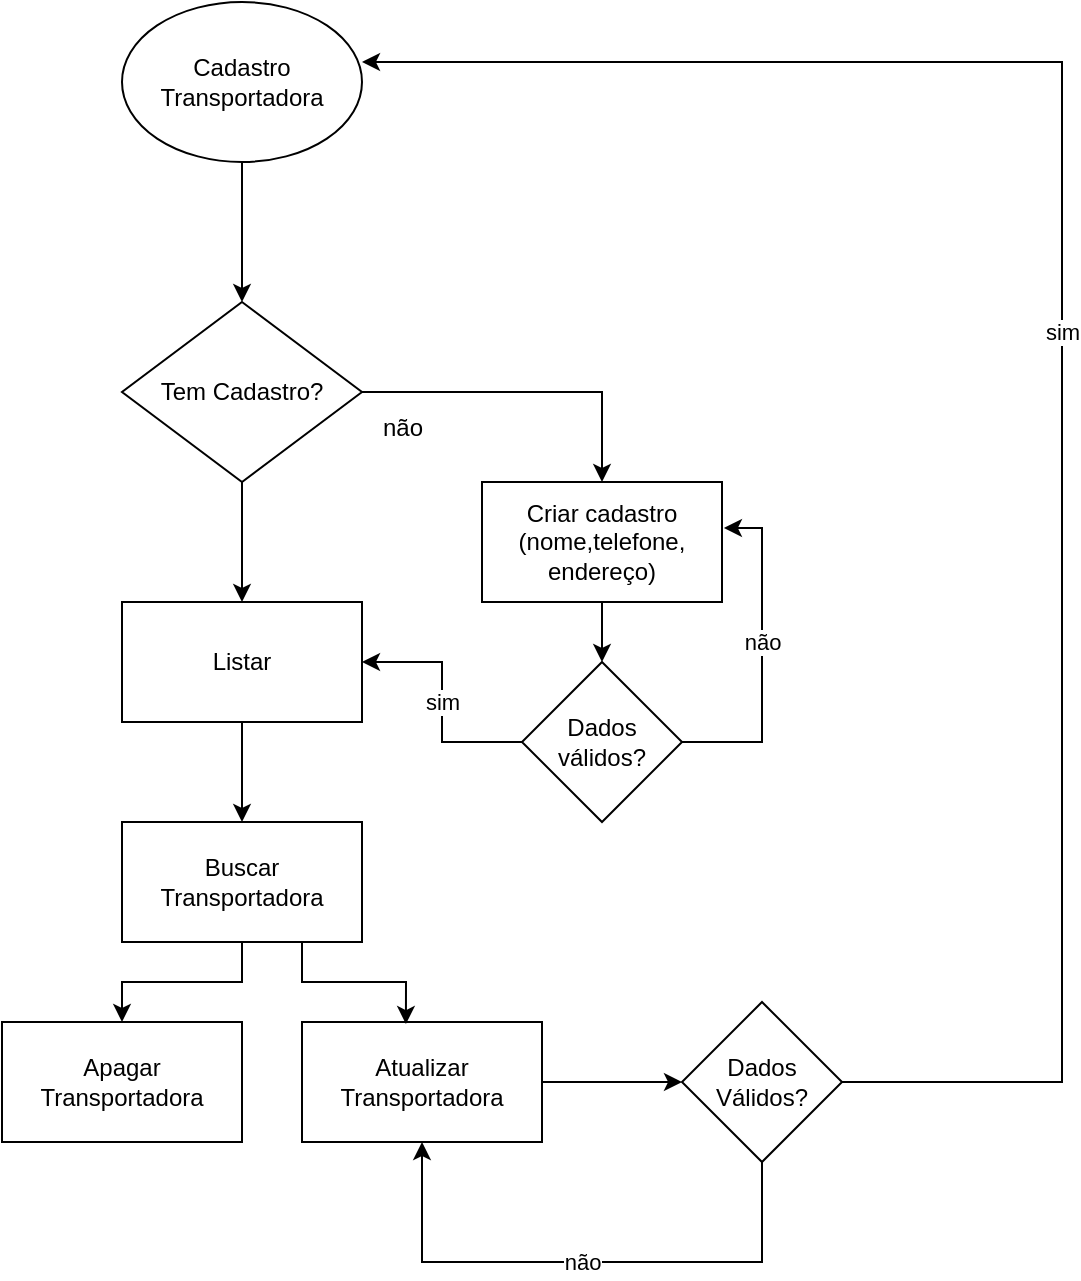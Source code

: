 <mxfile version="24.4.9" type="google">
  <diagram name="Página-1" id="N2lz2Q81jYEysjhcONYA">
    <mxGraphModel grid="1" page="1" gridSize="10" guides="1" tooltips="1" connect="1" arrows="1" fold="1" pageScale="1" pageWidth="827" pageHeight="1169" math="0" shadow="0">
      <root>
        <mxCell id="0" />
        <mxCell id="1" parent="0" />
        <mxCell id="t86_r14SyjkssjosKiND-1" style="edgeStyle=orthogonalEdgeStyle;rounded=0;orthogonalLoop=1;jettySize=auto;html=1;entryX=0.5;entryY=0;entryDx=0;entryDy=0;" edge="1" parent="1" source="t86_r14SyjkssjosKiND-2" target="t86_r14SyjkssjosKiND-5">
          <mxGeometry relative="1" as="geometry" />
        </mxCell>
        <mxCell id="t86_r14SyjkssjosKiND-2" value="Cadastro Transportadora" style="ellipse;whiteSpace=wrap;html=1;" vertex="1" parent="1">
          <mxGeometry x="90" y="70" width="120" height="80" as="geometry" />
        </mxCell>
        <mxCell id="t86_r14SyjkssjosKiND-3" style="edgeStyle=orthogonalEdgeStyle;rounded=0;orthogonalLoop=1;jettySize=auto;html=1;exitX=1;exitY=0.5;exitDx=0;exitDy=0;entryX=0.5;entryY=0;entryDx=0;entryDy=0;" edge="1" parent="1" source="t86_r14SyjkssjosKiND-5" target="t86_r14SyjkssjosKiND-9">
          <mxGeometry relative="1" as="geometry" />
        </mxCell>
        <mxCell id="t86_r14SyjkssjosKiND-4" style="edgeStyle=orthogonalEdgeStyle;rounded=0;orthogonalLoop=1;jettySize=auto;html=1;entryX=0.5;entryY=0;entryDx=0;entryDy=0;" edge="1" parent="1" source="t86_r14SyjkssjosKiND-5" target="t86_r14SyjkssjosKiND-7">
          <mxGeometry relative="1" as="geometry" />
        </mxCell>
        <mxCell id="t86_r14SyjkssjosKiND-5" value="Tem Cadastro?" style="rhombus;whiteSpace=wrap;html=1;" vertex="1" parent="1">
          <mxGeometry x="90" y="220" width="120" height="90" as="geometry" />
        </mxCell>
        <mxCell id="t86_r14SyjkssjosKiND-6" style="edgeStyle=orthogonalEdgeStyle;rounded=0;orthogonalLoop=1;jettySize=auto;html=1;entryX=0.5;entryY=0;entryDx=0;entryDy=0;" edge="1" parent="1" source="t86_r14SyjkssjosKiND-7" target="t86_r14SyjkssjosKiND-11">
          <mxGeometry relative="1" as="geometry" />
        </mxCell>
        <mxCell id="t86_r14SyjkssjosKiND-7" value="Listar" style="rounded=0;whiteSpace=wrap;html=1;" vertex="1" parent="1">
          <mxGeometry x="90" y="370" width="120" height="60" as="geometry" />
        </mxCell>
        <mxCell id="t86_r14SyjkssjosKiND-8" style="edgeStyle=orthogonalEdgeStyle;rounded=0;orthogonalLoop=1;jettySize=auto;html=1;entryX=0.5;entryY=0;entryDx=0;entryDy=0;" edge="1" parent="1" source="t86_r14SyjkssjosKiND-9" target="t86_r14SyjkssjosKiND-14">
          <mxGeometry relative="1" as="geometry" />
        </mxCell>
        <mxCell id="t86_r14SyjkssjosKiND-9" value="Criar cadastro (nome,telefone,&lt;div&gt;endereço)&lt;/div&gt;" style="rounded=0;whiteSpace=wrap;html=1;" vertex="1" parent="1">
          <mxGeometry x="270" y="310" width="120" height="60" as="geometry" />
        </mxCell>
        <mxCell id="t86_r14SyjkssjosKiND-10" style="edgeStyle=orthogonalEdgeStyle;rounded=0;orthogonalLoop=1;jettySize=auto;html=1;entryX=0.5;entryY=0;entryDx=0;entryDy=0;" edge="1" parent="1" source="t86_r14SyjkssjosKiND-11" target="t86_r14SyjkssjosKiND-16">
          <mxGeometry relative="1" as="geometry" />
        </mxCell>
        <mxCell id="t86_r14SyjkssjosKiND-11" value="Buscar Transportadora" style="rounded=0;whiteSpace=wrap;html=1;" vertex="1" parent="1">
          <mxGeometry x="90" y="480" width="120" height="60" as="geometry" />
        </mxCell>
        <mxCell id="t86_r14SyjkssjosKiND-12" value="não" style="text;html=1;align=center;verticalAlign=middle;resizable=0;points=[];autosize=1;strokeColor=none;fillColor=none;" vertex="1" parent="1">
          <mxGeometry x="210" y="268" width="40" height="30" as="geometry" />
        </mxCell>
        <mxCell id="t86_r14SyjkssjosKiND-13" value="sim" style="edgeStyle=orthogonalEdgeStyle;rounded=0;orthogonalLoop=1;jettySize=auto;html=1;entryX=1;entryY=0.5;entryDx=0;entryDy=0;" edge="1" parent="1" source="t86_r14SyjkssjosKiND-14" target="t86_r14SyjkssjosKiND-7">
          <mxGeometry relative="1" as="geometry" />
        </mxCell>
        <mxCell id="t86_r14SyjkssjosKiND-14" value="Dados&lt;div&gt;válidos?&lt;/div&gt;" style="rhombus;whiteSpace=wrap;html=1;" vertex="1" parent="1">
          <mxGeometry x="290" y="400" width="80" height="80" as="geometry" />
        </mxCell>
        <mxCell id="t86_r14SyjkssjosKiND-15" value="não" style="edgeStyle=orthogonalEdgeStyle;rounded=0;orthogonalLoop=1;jettySize=auto;html=1;entryX=1.008;entryY=0.383;entryDx=0;entryDy=0;entryPerimeter=0;" edge="1" parent="1" source="t86_r14SyjkssjosKiND-14" target="t86_r14SyjkssjosKiND-9">
          <mxGeometry x="0.084" relative="1" as="geometry">
            <Array as="points">
              <mxPoint x="410" y="440" />
              <mxPoint x="410" y="333" />
            </Array>
            <mxPoint as="offset" />
          </mxGeometry>
        </mxCell>
        <mxCell id="t86_r14SyjkssjosKiND-16" value="Apagar Transportadora" style="rounded=0;whiteSpace=wrap;html=1;" vertex="1" parent="1">
          <mxGeometry x="30" y="580" width="120" height="60" as="geometry" />
        </mxCell>
        <mxCell id="t86_r14SyjkssjosKiND-17" style="edgeStyle=orthogonalEdgeStyle;rounded=0;orthogonalLoop=1;jettySize=auto;html=1;entryX=0;entryY=0.5;entryDx=0;entryDy=0;" edge="1" parent="1" source="t86_r14SyjkssjosKiND-18" target="t86_r14SyjkssjosKiND-22">
          <mxGeometry relative="1" as="geometry">
            <mxPoint x="370" y="610" as="targetPoint" />
          </mxGeometry>
        </mxCell>
        <mxCell id="t86_r14SyjkssjosKiND-18" value="Atualizar Transportadora" style="rounded=0;whiteSpace=wrap;html=1;" vertex="1" parent="1">
          <mxGeometry x="180" y="580" width="120" height="60" as="geometry" />
        </mxCell>
        <mxCell id="t86_r14SyjkssjosKiND-19" style="edgeStyle=orthogonalEdgeStyle;rounded=0;orthogonalLoop=1;jettySize=auto;html=1;exitX=0.75;exitY=1;exitDx=0;exitDy=0;entryX=0.433;entryY=0.017;entryDx=0;entryDy=0;entryPerimeter=0;" edge="1" parent="1" source="t86_r14SyjkssjosKiND-11" target="t86_r14SyjkssjosKiND-18">
          <mxGeometry relative="1" as="geometry" />
        </mxCell>
        <mxCell id="t86_r14SyjkssjosKiND-21" value="não" style="edgeStyle=orthogonalEdgeStyle;rounded=0;orthogonalLoop=1;jettySize=auto;html=1;entryX=0.5;entryY=1;entryDx=0;entryDy=0;" edge="1" parent="1" source="t86_r14SyjkssjosKiND-22" target="t86_r14SyjkssjosKiND-18">
          <mxGeometry relative="1" as="geometry">
            <Array as="points">
              <mxPoint x="410" y="700" />
              <mxPoint x="240" y="700" />
            </Array>
          </mxGeometry>
        </mxCell>
        <mxCell id="t86_r14SyjkssjosKiND-22" value="Dados Válidos?" style="rhombus;whiteSpace=wrap;html=1;" vertex="1" parent="1">
          <mxGeometry x="370" y="570" width="80" height="80" as="geometry" />
        </mxCell>
        <mxCell id="UsSin0ZVy8hDr-mGoc2u-1" value="sim" style="edgeStyle=orthogonalEdgeStyle;rounded=0;orthogonalLoop=1;jettySize=auto;html=1;entryX=1;entryY=0.375;entryDx=0;entryDy=0;entryPerimeter=0;" edge="1" parent="1" source="t86_r14SyjkssjosKiND-22" target="t86_r14SyjkssjosKiND-2">
          <mxGeometry relative="1" as="geometry">
            <Array as="points">
              <mxPoint x="560" y="610" />
              <mxPoint x="560" y="100" />
            </Array>
          </mxGeometry>
        </mxCell>
      </root>
    </mxGraphModel>
  </diagram>
</mxfile>
